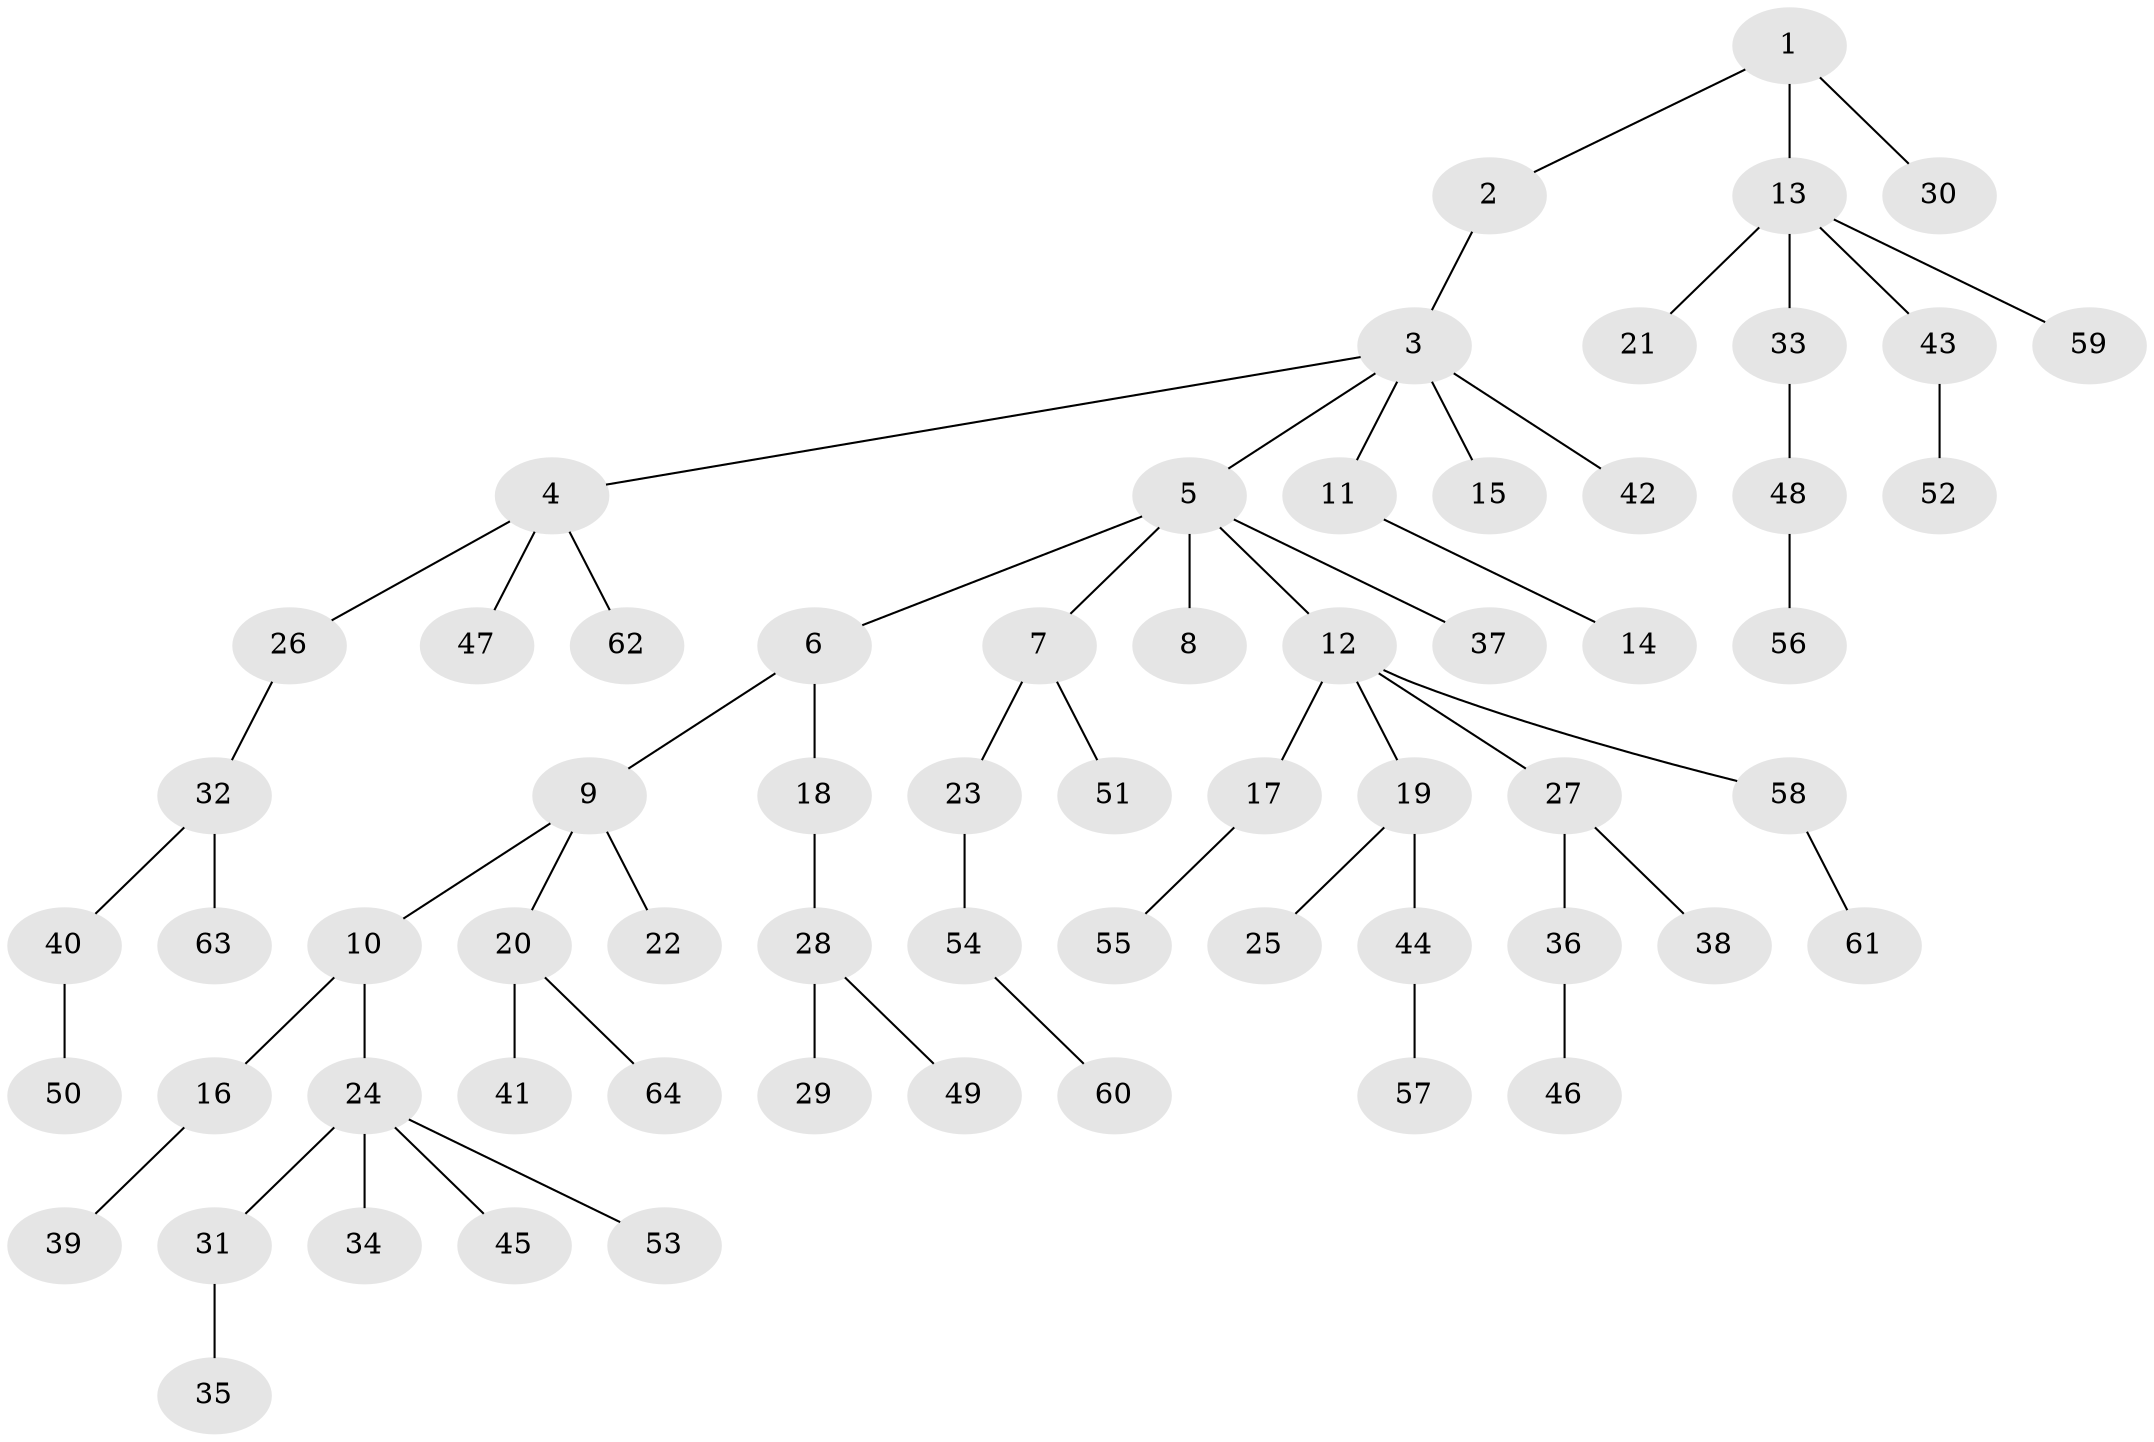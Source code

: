 // Generated by graph-tools (version 1.1) at 2025/15/03/09/25 04:15:40]
// undirected, 64 vertices, 63 edges
graph export_dot {
graph [start="1"]
  node [color=gray90,style=filled];
  1;
  2;
  3;
  4;
  5;
  6;
  7;
  8;
  9;
  10;
  11;
  12;
  13;
  14;
  15;
  16;
  17;
  18;
  19;
  20;
  21;
  22;
  23;
  24;
  25;
  26;
  27;
  28;
  29;
  30;
  31;
  32;
  33;
  34;
  35;
  36;
  37;
  38;
  39;
  40;
  41;
  42;
  43;
  44;
  45;
  46;
  47;
  48;
  49;
  50;
  51;
  52;
  53;
  54;
  55;
  56;
  57;
  58;
  59;
  60;
  61;
  62;
  63;
  64;
  1 -- 2;
  1 -- 13;
  1 -- 30;
  2 -- 3;
  3 -- 4;
  3 -- 5;
  3 -- 11;
  3 -- 15;
  3 -- 42;
  4 -- 26;
  4 -- 47;
  4 -- 62;
  5 -- 6;
  5 -- 7;
  5 -- 8;
  5 -- 12;
  5 -- 37;
  6 -- 9;
  6 -- 18;
  7 -- 23;
  7 -- 51;
  9 -- 10;
  9 -- 20;
  9 -- 22;
  10 -- 16;
  10 -- 24;
  11 -- 14;
  12 -- 17;
  12 -- 19;
  12 -- 27;
  12 -- 58;
  13 -- 21;
  13 -- 33;
  13 -- 43;
  13 -- 59;
  16 -- 39;
  17 -- 55;
  18 -- 28;
  19 -- 25;
  19 -- 44;
  20 -- 41;
  20 -- 64;
  23 -- 54;
  24 -- 31;
  24 -- 34;
  24 -- 45;
  24 -- 53;
  26 -- 32;
  27 -- 36;
  27 -- 38;
  28 -- 29;
  28 -- 49;
  31 -- 35;
  32 -- 40;
  32 -- 63;
  33 -- 48;
  36 -- 46;
  40 -- 50;
  43 -- 52;
  44 -- 57;
  48 -- 56;
  54 -- 60;
  58 -- 61;
}
